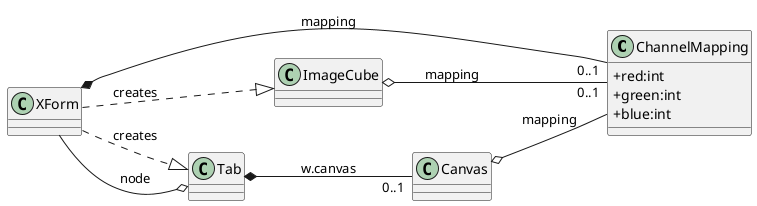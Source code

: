 @startuml
skinparam classAttributeIconSize 0
left to right direction

class ChannelMapping {
    +red:int
    +green:int
    +blue:int
}

class ImageCube {
}    


class XForm {
}

ImageCube o-- "0..1" ChannelMapping: mapping

XForm *-- "0..1" ChannelMapping: mapping
XForm ..|> Tab: creates
XForm ..|> ImageCube: creates

Tab o-- XForm:node



Tab *-- "0..1" Canvas:w.canvas

Canvas o-- ChannelMapping:mapping


@enduml
